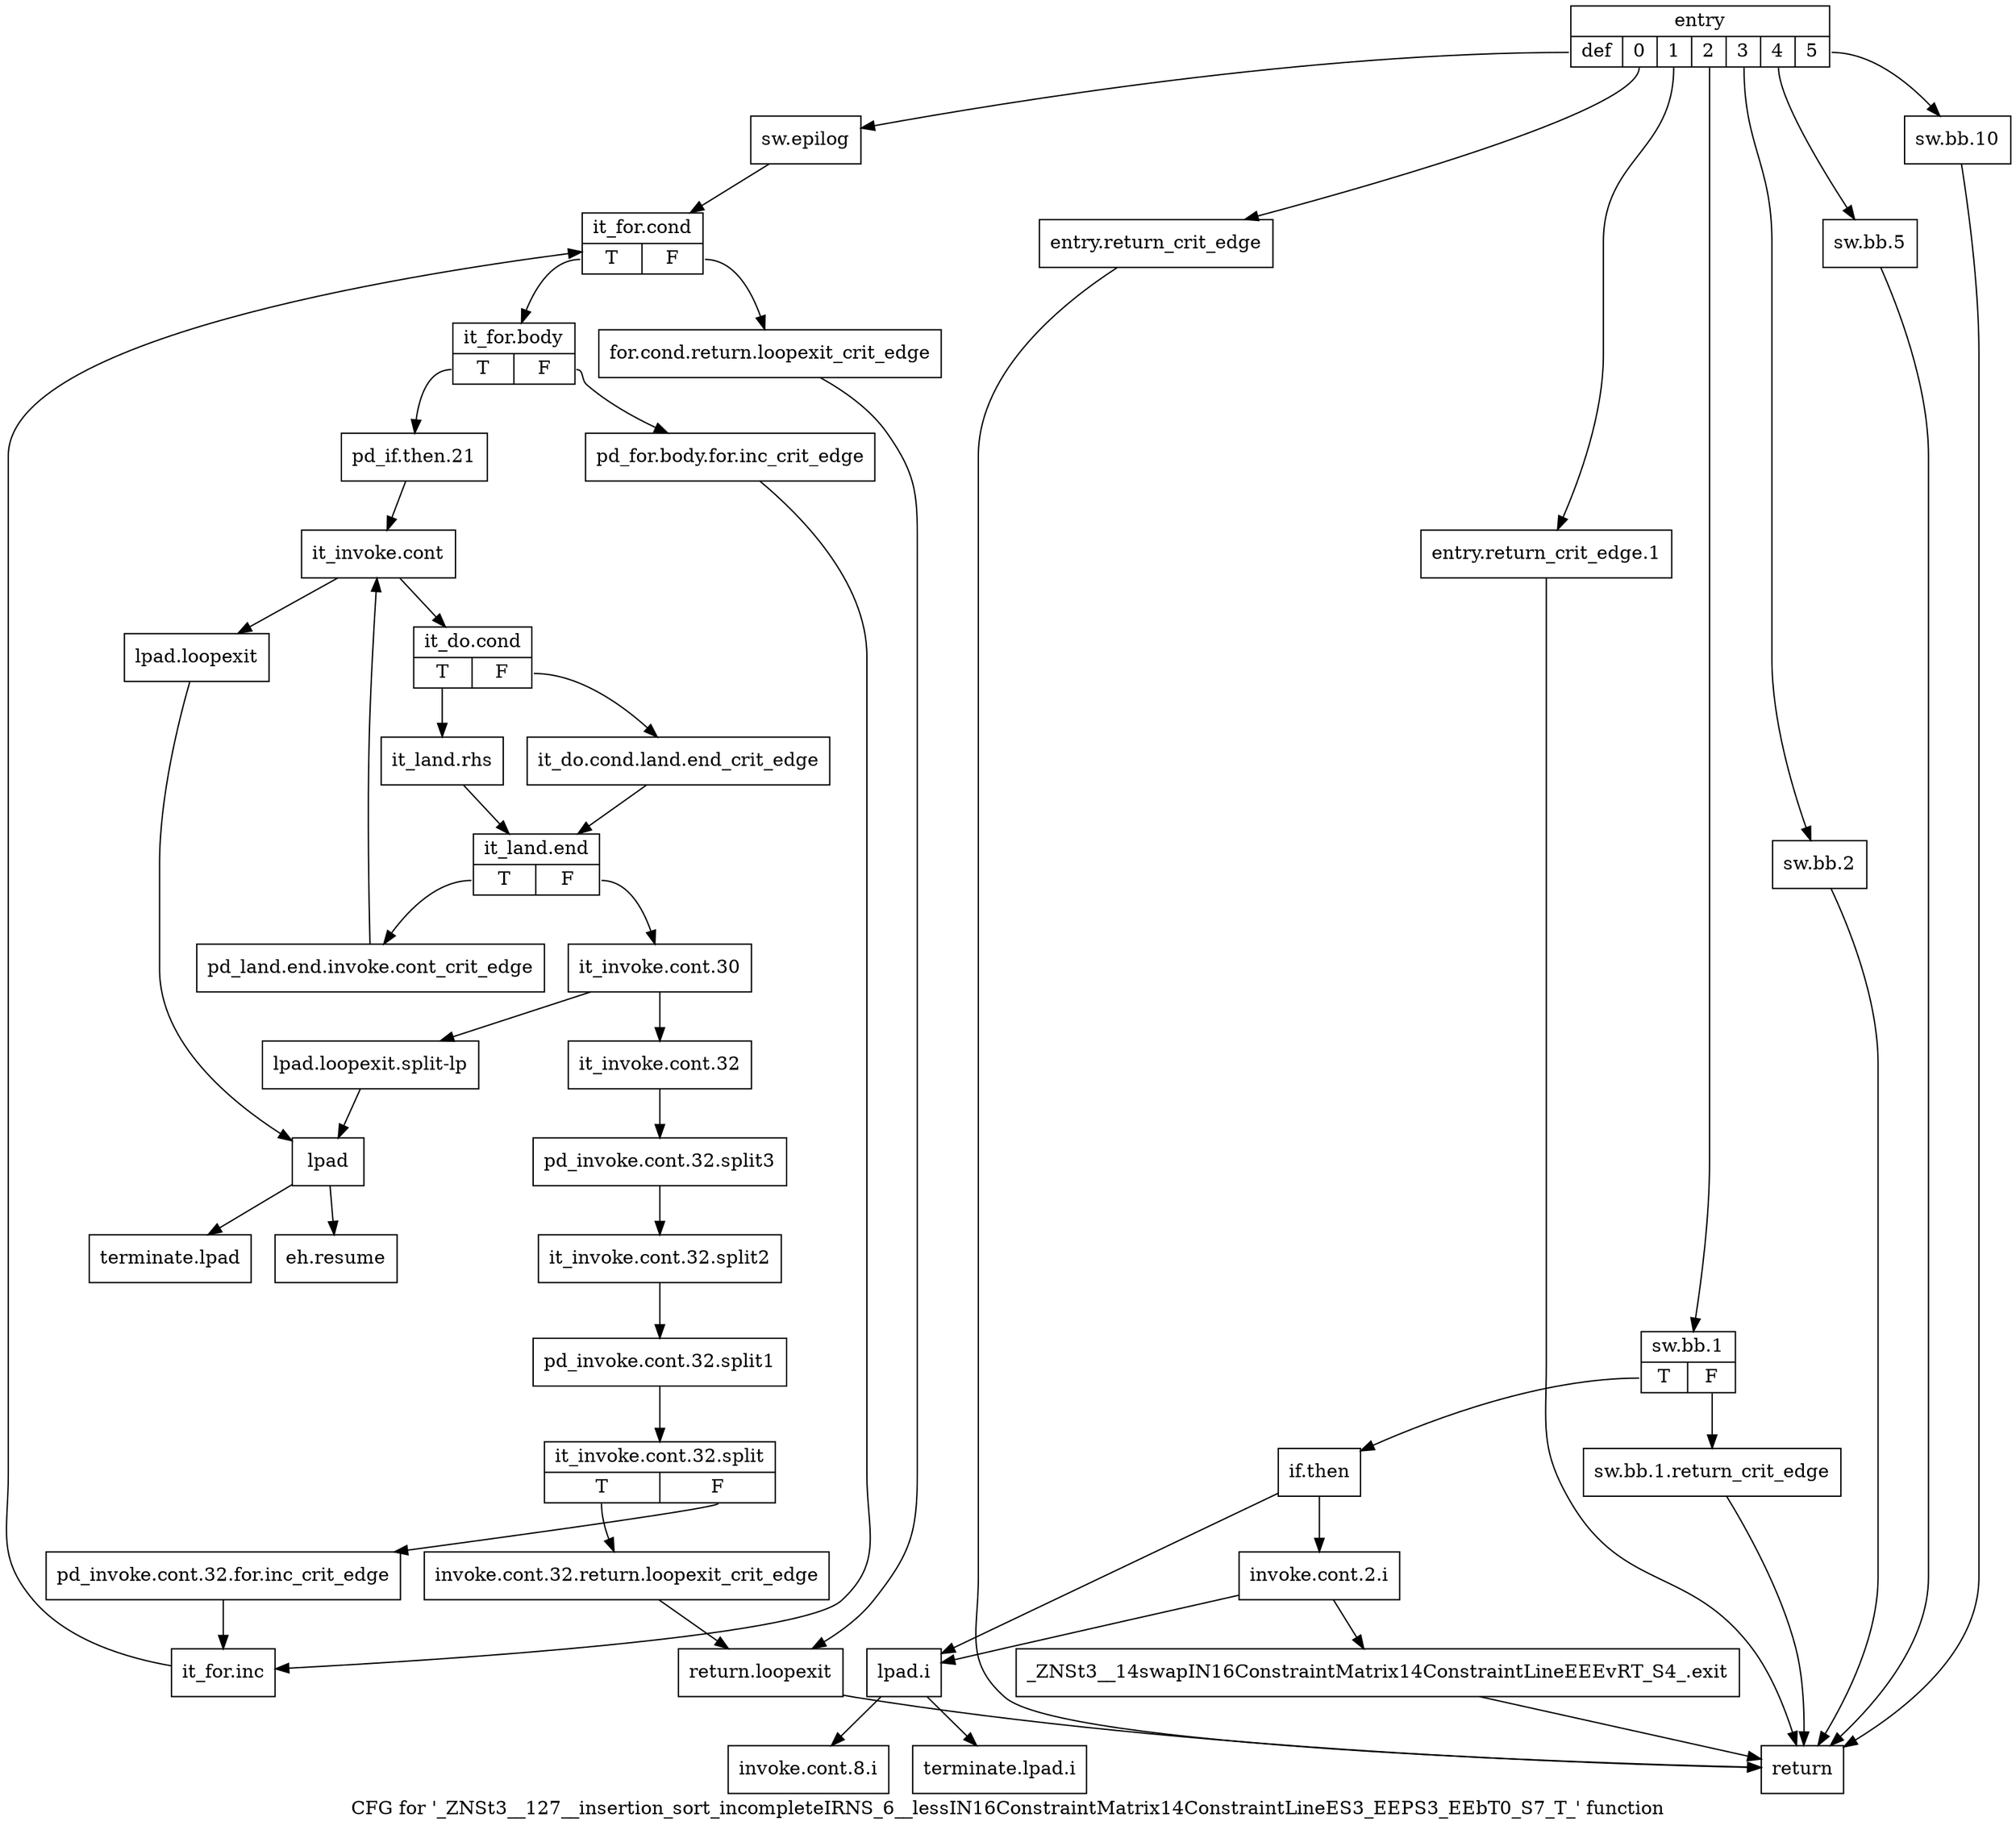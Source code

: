 digraph "CFG for '_ZNSt3__127__insertion_sort_incompleteIRNS_6__lessIN16ConstraintMatrix14ConstraintLineES3_EEPS3_EEbT0_S7_T_' function" {
	label="CFG for '_ZNSt3__127__insertion_sort_incompleteIRNS_6__lessIN16ConstraintMatrix14ConstraintLineES3_EEPS3_EEbT0_S7_T_' function";

	Node0x433dc80 [shape=record,label="{entry|{<s0>def|<s1>0|<s2>1|<s3>2|<s4>3|<s5>4|<s6>5}}"];
	Node0x433dc80:s0 -> Node0x433e0e0;
	Node0x433dc80:s1 -> Node0x433dd20;
	Node0x433dc80:s2 -> Node0x433dcd0;
	Node0x433dc80:s3 -> Node0x433dd70;
	Node0x433dc80:s4 -> Node0x433dff0;
	Node0x433dc80:s5 -> Node0x433e040;
	Node0x433dc80:s6 -> Node0x433e090;
	Node0x433dcd0 [shape=record,label="{entry.return_crit_edge.1}"];
	Node0x433dcd0 -> Node0x433e770;
	Node0x433dd20 [shape=record,label="{entry.return_crit_edge}"];
	Node0x433dd20 -> Node0x433e770;
	Node0x433dd70 [shape=record,label="{sw.bb.1|{<s0>T|<s1>F}}"];
	Node0x433dd70:s0 -> Node0x433de10;
	Node0x433dd70:s1 -> Node0x433ddc0;
	Node0x433ddc0 [shape=record,label="{sw.bb.1.return_crit_edge}"];
	Node0x433ddc0 -> Node0x433e770;
	Node0x433de10 [shape=record,label="{if.then}"];
	Node0x433de10 -> Node0x433de60;
	Node0x433de10 -> Node0x433deb0;
	Node0x433de60 [shape=record,label="{invoke.cont.2.i}"];
	Node0x433de60 -> Node0x433dfa0;
	Node0x433de60 -> Node0x433deb0;
	Node0x433deb0 [shape=record,label="{lpad.i}"];
	Node0x433deb0 -> Node0x433df00;
	Node0x433deb0 -> Node0x433df50;
	Node0x433df00 [shape=record,label="{invoke.cont.8.i}"];
	Node0x433df50 [shape=record,label="{terminate.lpad.i}"];
	Node0x433dfa0 [shape=record,label="{_ZNSt3__14swapIN16ConstraintMatrix14ConstraintLineEEEvRT_S4_.exit}"];
	Node0x433dfa0 -> Node0x433e770;
	Node0x433dff0 [shape=record,label="{sw.bb.2}"];
	Node0x433dff0 -> Node0x433e770;
	Node0x433e040 [shape=record,label="{sw.bb.5}"];
	Node0x433e040 -> Node0x433e770;
	Node0x433e090 [shape=record,label="{sw.bb.10}"];
	Node0x433e090 -> Node0x433e770;
	Node0x433e0e0 [shape=record,label="{sw.epilog}"];
	Node0x433e0e0 -> Node0x433e130;
	Node0x433e130 [shape=record,label="{it_for.cond|{<s0>T|<s1>F}}"];
	Node0x433e130:s0 -> Node0x433e1d0;
	Node0x433e130:s1 -> Node0x433e180;
	Node0x433e180 [shape=record,label="{for.cond.return.loopexit_crit_edge}"];
	Node0x433e180 -> Node0x433e720;
	Node0x433e1d0 [shape=record,label="{it_for.body|{<s0>T|<s1>F}}"];
	Node0x433e1d0:s0 -> Node0x433e270;
	Node0x433e1d0:s1 -> Node0x433e220;
	Node0x433e220 [shape=record,label="{pd_for.body.for.inc_crit_edge}"];
	Node0x433e220 -> Node0x433e6d0;
	Node0x433e270 [shape=record,label="{pd_if.then.21}"];
	Node0x433e270 -> Node0x433e2c0;
	Node0x433e2c0 [shape=record,label="{it_invoke.cont}"];
	Node0x433e2c0 -> Node0x433e310;
	Node0x433e2c0 -> Node0x433e5e0;
	Node0x433e310 [shape=record,label="{it_do.cond|{<s0>T|<s1>F}}"];
	Node0x433e310:s0 -> Node0x433e3b0;
	Node0x433e310:s1 -> Node0x433e360;
	Node0x433e360 [shape=record,label="{it_do.cond.land.end_crit_edge}"];
	Node0x433e360 -> Node0x433e400;
	Node0x433e3b0 [shape=record,label="{it_land.rhs}"];
	Node0x433e3b0 -> Node0x433e400;
	Node0x433e400 [shape=record,label="{it_land.end|{<s0>T|<s1>F}}"];
	Node0x433e400:s0 -> Node0x433e450;
	Node0x433e400:s1 -> Node0x433e4a0;
	Node0x433e450 [shape=record,label="{pd_land.end.invoke.cont_crit_edge}"];
	Node0x433e450 -> Node0x433e2c0;
	Node0x433e4a0 [shape=record,label="{it_invoke.cont.30}"];
	Node0x433e4a0 -> Node0x433e4f0;
	Node0x433e4a0 -> Node0x433e630;
	Node0x433e4f0 [shape=record,label="{it_invoke.cont.32}"];
	Node0x433e4f0 -> Node0x9f85800;
	Node0x9f85800 [shape=record,label="{pd_invoke.cont.32.split3}"];
	Node0x9f85800 -> Node0x9f85ad0;
	Node0x9f85ad0 [shape=record,label="{it_invoke.cont.32.split2}"];
	Node0x9f85ad0 -> Node0x9f85940;
	Node0x9f85940 [shape=record,label="{pd_invoke.cont.32.split1}"];
	Node0x9f85940 -> Node0x9f85e90;
	Node0x9f85e90 [shape=record,label="{it_invoke.cont.32.split|{<s0>T|<s1>F}}"];
	Node0x9f85e90:s0 -> Node0x433e590;
	Node0x9f85e90:s1 -> Node0x433e540;
	Node0x433e540 [shape=record,label="{pd_invoke.cont.32.for.inc_crit_edge}"];
	Node0x433e540 -> Node0x433e6d0;
	Node0x433e590 [shape=record,label="{invoke.cont.32.return.loopexit_crit_edge}"];
	Node0x433e590 -> Node0x433e720;
	Node0x433e5e0 [shape=record,label="{lpad.loopexit}"];
	Node0x433e5e0 -> Node0x433e680;
	Node0x433e630 [shape=record,label="{lpad.loopexit.split-lp}"];
	Node0x433e630 -> Node0x433e680;
	Node0x433e680 [shape=record,label="{lpad}"];
	Node0x433e680 -> Node0x433e7c0;
	Node0x433e680 -> Node0x433e810;
	Node0x433e6d0 [shape=record,label="{it_for.inc}"];
	Node0x433e6d0 -> Node0x433e130;
	Node0x433e720 [shape=record,label="{return.loopexit}"];
	Node0x433e720 -> Node0x433e770;
	Node0x433e770 [shape=record,label="{return}"];
	Node0x433e7c0 [shape=record,label="{eh.resume}"];
	Node0x433e810 [shape=record,label="{terminate.lpad}"];
}
